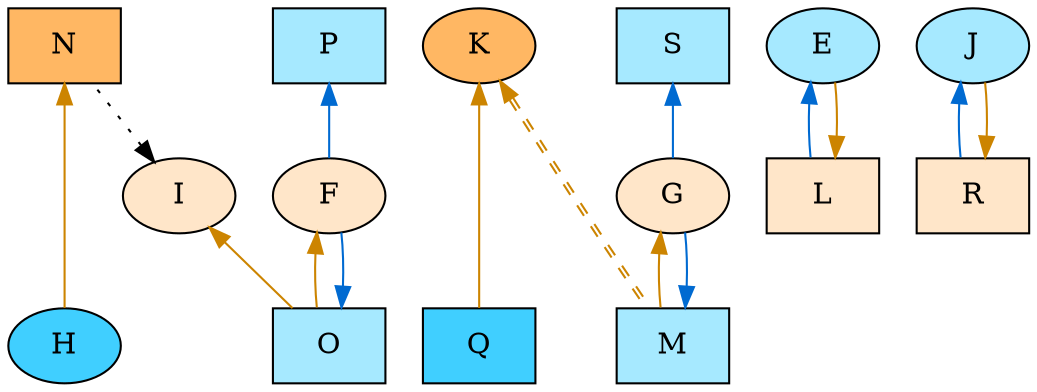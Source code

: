 digraph {
    // Node defaults can be set here if needed
    "H" [style="filled" fillcolor="#40cfff"]
    "Q" [style="filled" fillcolor="#40cfff" shape=box]
    "K" [style="filled" fillcolor="#ffb763"]
    "N" [style="filled" fillcolor="#ffb763" shape=box]
    "E" [style="filled" fillcolor="#a6e9ff"]
    "L" [style="filled" fillcolor="#ffe6c9" shape=box]
    "P" [style="filled" fillcolor="#a6e9ff" shape=box]
    "G" [style="filled" fillcolor="#ffe6c9"]
    "M" [style="filled" fillcolor="#a6e9ff" shape=box]
    "S" [style="filled" fillcolor="#a6e9ff" shape=box]
    "O" [style="filled" fillcolor="#a6e9ff" shape=box]
    "F" [style="filled" fillcolor="#ffe6c9"]
    "I" [style="filled" fillcolor="#ffe6c9"]
    "J" [style="filled" fillcolor="#a6e9ff"]
    "R" [style="filled" fillcolor="#ffe6c9" shape=box]
    edge[labeldistance=1.5 fontsize=12]
    "E" -> "L" [color="#006ad1" style="solid" dir="back"]
    "L" -> "E" [color="#cc8400" style="solid" dir="back"]
    "P" -> "F" [color="#006ad1" style="solid" dir="back"]
    "G" -> "M" [color="#cc8400" style="solid" dir="back"]
    "M" -> "G" [color="#006ad1" style="solid" dir="back"]
    "S" -> "G" [color="#006ad1" style="solid" dir="back"]
    "N" -> "H" [color="#cc8400" style="solid" dir="back"]
    "O" -> "F" [color="#006ad1" style="solid" dir="back"]
    "F" -> "O" [color="#cc8400" style="solid" dir="back"]
    "I" -> "N" [color="black" style="dotted" dir="back" constraint=false]
    "I" -> "O" [color="#cc8400" style="solid" dir="back"]
    "J" -> "R" [color="#006ad1" style="solid" dir="back"]
    "R" -> "J" [color="#cc8400" style="solid" dir="back"]
    "K" -> "M" [color="#cc8400:#cc8400" style="dashed" dir="back" constraint=false]
    "K" -> "Q" [color="#cc8400" style="solid" dir="back"]
    {rank = max H Q}
    {rank = min K N}
}
